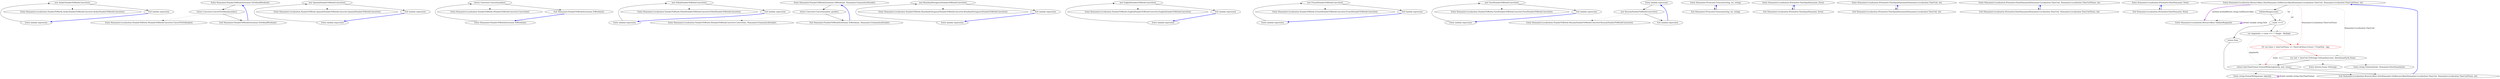 digraph  {
m0_7 [cluster="Humanizer.Localisation.NumberToWords.ArabicNumberToWordsConverter.ArabicNumberToWordsConverter()", file="DateHumanizeExtensions.cs", label="Entry Humanizer.Localisation.NumberToWords.ArabicNumberToWordsConverter.ArabicNumberToWordsConverter()", span="4-4"];
m0_40 [cluster="Humanizer.NumberToWordsExtension.ToOrdinalWords(int)", file="DateHumanizeExtensions.cs", label="Entry Humanizer.NumberToWordsExtension.ToOrdinalWords(int)", span="52-52"];
m0_41 [cluster="Humanizer.NumberToWordsExtension.ToOrdinalWords(int)", file="DateHumanizeExtensions.cs", label="return Converter.ConvertToOrdinal(number);", span="54-54"];
m0_42 [cluster="Humanizer.NumberToWordsExtension.ToOrdinalWords(int)", file="DateHumanizeExtensions.cs", label="Exit Humanizer.NumberToWordsExtension.ToOrdinalWords(int)", span="52-52"];
m0_15 [cluster="Humanizer.Localisation.NumberToWords.SpanishNumberToWordsConverter.SpanishNumberToWordsConverter()", file="DateHumanizeExtensions.cs", label="Entry Humanizer.Localisation.NumberToWords.SpanishNumberToWordsConverter.SpanishNumberToWordsConverter()", span="5-5"];
m0_43 [cluster="Humanizer.Localisation.NumberToWords.INumberToWordsConverter.ConvertToOrdinal(int)", file="DateHumanizeExtensions.cs", label="Entry Humanizer.Localisation.NumberToWords.INumberToWordsConverter.ConvertToOrdinal(int)", span="29-29"];
m0_35 [cluster="Humanizer.Localisation.NumberToWords.INumberToWordsConverter.Convert(int)", file="DateHumanizeExtensions.cs", label="Entry Humanizer.Localisation.NumberToWords.INumberToWordsConverter.Convert(int)", span="12-12"];
m0_19 [cluster="Humanizer.Localisation.NumberToWords.PolishNumberToWordsConverter.PolishNumberToWordsConverter()", file="DateHumanizeExtensions.cs", label="Entry Humanizer.Localisation.NumberToWords.PolishNumberToWordsConverter.PolishNumberToWordsConverter()", span="6-6"];
m0_32 [cluster="Humanizer.NumberToWordsExtension.ToWords(int)", file="DateHumanizeExtensions.cs", label="Entry Humanizer.NumberToWordsExtension.ToWords(int)", span="29-29"];
m0_33 [cluster="Humanizer.NumberToWordsExtension.ToWords(int)", file="DateHumanizeExtensions.cs", label="return Converter.Convert(number);", span="31-31"];
m0_34 [cluster="Humanizer.NumberToWordsExtension.ToWords(int)", file="DateHumanizeExtensions.cs", label="Exit Humanizer.NumberToWordsExtension.ToWords(int)", span="29-29"];
m0_36 [cluster="Humanizer.NumberToWordsExtension.ToWords(int, Humanizer.GrammaticalGender)", file="DateHumanizeExtensions.cs", label="Entry Humanizer.NumberToWordsExtension.ToWords(int, Humanizer.GrammaticalGender)", span="42-42"];
m0_37 [cluster="Humanizer.NumberToWordsExtension.ToWords(int, Humanizer.GrammaticalGender)", file="DateHumanizeExtensions.cs", label="return Converter.Convert(number, gender);", span="44-44"];
m0_38 [cluster="Humanizer.NumberToWordsExtension.ToWords(int, Humanizer.GrammaticalGender)", file="DateHumanizeExtensions.cs", label="Exit Humanizer.NumberToWordsExtension.ToWords(int, Humanizer.GrammaticalGender)", span="42-42"];
m0_39 [cluster="Humanizer.Localisation.NumberToWords.INumberToWordsConverter.Convert(int, Humanizer.GrammaticalGender)", file="DateHumanizeExtensions.cs", label="Entry Humanizer.Localisation.NumberToWords.INumberToWordsConverter.Convert(int, Humanizer.GrammaticalGender)", span="22-22"];
m0_23 [cluster="Humanizer.Localisation.NumberToWords.BrazilianPortugueseNumberToWordsConverter.BrazilianPortugueseNumberToWordsConverter()", file="DateHumanizeExtensions.cs", label="Entry Humanizer.Localisation.NumberToWords.BrazilianPortugueseNumberToWordsConverter.BrazilianPortugueseNumberToWordsConverter()", span="5-5"];
m0_3 [cluster="Humanizer.Localisation.NumberToWords.EnglishNumberToWordsConverter.EnglishNumberToWordsConverter()", file="DateHumanizeExtensions.cs", label="Entry Humanizer.Localisation.NumberToWords.EnglishNumberToWordsConverter.EnglishNumberToWordsConverter()", span="5-5"];
m0_31 [cluster="Humanizer.Localisation.NumberToWords.FrenchNumberToWordsConverter.FrenchNumberToWordsConverter()", file="DateHumanizeExtensions.cs", label="Entry Humanizer.Localisation.NumberToWords.FrenchNumberToWordsConverter.FrenchNumberToWordsConverter()", span="5-5"];
m0_11 [cluster="Humanizer.Localisation.NumberToWords.FarsiNumberToWordsConverter.FarsiNumberToWordsConverter()", file="DateHumanizeExtensions.cs", label="Entry Humanizer.Localisation.NumberToWords.FarsiNumberToWordsConverter.FarsiNumberToWordsConverter()", span="5-5"];
m0_28 [cluster="lambda expression", file="DateHumanizeExtensions.cs", label="Entry lambda expression", span="21-21"];
m0_0 [cluster="lambda expression", file="DateHumanizeExtensions.cs", label="Entry lambda expression", span="14-14"];
m0_1 [cluster="lambda expression", file="DateHumanizeExtensions.cs", label="new EnglishNumberToWordsConverter()", span="14-14"];
m0_2 [cluster="lambda expression", file="DateHumanizeExtensions.cs", label="Exit lambda expression", span="14-14"];
m0_4 [cluster="lambda expression", file="DateHumanizeExtensions.cs", label="Entry lambda expression", span="15-15"];
m0_5 [cluster="lambda expression", file="DateHumanizeExtensions.cs", label="new ArabicNumberToWordsConverter()", span="15-15"];
m0_6 [cluster="lambda expression", file="DateHumanizeExtensions.cs", label="Exit lambda expression", span="15-15"];
m0_8 [cluster="lambda expression", file="DateHumanizeExtensions.cs", label="Entry lambda expression", span="16-16"];
m0_9 [cluster="lambda expression", file="DateHumanizeExtensions.cs", label="new FarsiNumberToWordsConverter()", span="16-16"];
m0_10 [cluster="lambda expression", file="DateHumanizeExtensions.cs", label="Exit lambda expression", span="16-16"];
m0_12 [cluster="lambda expression", file="DateHumanizeExtensions.cs", label="Entry lambda expression", span="17-17"];
m0_13 [cluster="lambda expression", file="DateHumanizeExtensions.cs", label="new SpanishNumberToWordsConverter()", span="17-17"];
m0_14 [cluster="lambda expression", file="DateHumanizeExtensions.cs", label="Exit lambda expression", span="17-17"];
m0_16 [cluster="lambda expression", file="DateHumanizeExtensions.cs", label="Entry lambda expression", span="18-18"];
m0_17 [cluster="lambda expression", file="DateHumanizeExtensions.cs", label="new PolishNumberToWordsConverter()", span="18-18"];
m0_18 [cluster="lambda expression", file="DateHumanizeExtensions.cs", label="Exit lambda expression", span="18-18"];
m0_20 [cluster="lambda expression", file="DateHumanizeExtensions.cs", label="Entry lambda expression", span="19-19"];
m0_21 [cluster="lambda expression", file="DateHumanizeExtensions.cs", label="new BrazilianPortugueseNumberToWordsConverter()", span="19-19"];
m0_22 [cluster="lambda expression", file="DateHumanizeExtensions.cs", label="Exit lambda expression", span="19-19"];
m0_24 [cluster="lambda expression", file="DateHumanizeExtensions.cs", label="Entry lambda expression", span="20-20"];
m0_25 [cluster="lambda expression", file="DateHumanizeExtensions.cs", label="new RussianNumberToWordsConverter()", span="20-20"];
m0_26 [cluster="lambda expression", file="DateHumanizeExtensions.cs", label="Exit lambda expression", span="20-20"];
m0_29 [cluster="lambda expression", file="DateHumanizeExtensions.cs", label="new FrenchNumberToWordsConverter()", span="21-21"];
m0_30 [cluster="lambda expression", file="DateHumanizeExtensions.cs", label="Exit lambda expression", span="21-21"];
m0_27 [cluster="Humanizer.Localisation.NumberToWords.RussianNumberToWordsConverter.RussianNumberToWordsConverter()", file="DateHumanizeExtensions.cs", label="Entry Humanizer.Localisation.NumberToWords.RussianNumberToWordsConverter.RussianNumberToWordsConverter()", span="5-5"];
m3_0 [cluster="Humanizer.ITruncator.Truncate(string, int, string)", file="DefaultFormatter.cs", label="Entry Humanizer.ITruncator.Truncate(string, int, string)", span="14-14"];
m3_1 [cluster="Humanizer.ITruncator.Truncate(string, int, string)", file="DefaultFormatter.cs", label="Exit Humanizer.ITruncator.Truncate(string, int, string)", span="14-14"];
m4_4 [cluster="Humanizer.Localisation.IFormatter.TimeSpanHumanize_Zero()", file="IFormatter.cs", label="Entry Humanizer.Localisation.IFormatter.TimeSpanHumanize_Zero()", span="12-12"];
m4_5 [cluster="Humanizer.Localisation.IFormatter.TimeSpanHumanize_Zero()", file="IFormatter.cs", label="Exit Humanizer.Localisation.IFormatter.TimeSpanHumanize_Zero()", span="12-12"];
m4_6 [cluster="Humanizer.Localisation.IFormatter.TimeSpanHumanize(Humanizer.Localisation.TimeUnit, int)", file="IFormatter.cs", label="Entry Humanizer.Localisation.IFormatter.TimeSpanHumanize(Humanizer.Localisation.TimeUnit, int)", span="13-13"];
m4_7 [cluster="Humanizer.Localisation.IFormatter.TimeSpanHumanize(Humanizer.Localisation.TimeUnit, int)", file="IFormatter.cs", label="Exit Humanizer.Localisation.IFormatter.TimeSpanHumanize(Humanizer.Localisation.TimeUnit, int)", span="13-13"];
m4_2 [cluster="Humanizer.Localisation.IFormatter.DateHumanize(Humanizer.Localisation.TimeUnit, Humanizer.Localisation.TimeUnitTense, int)", file="IFormatter.cs", label="Entry Humanizer.Localisation.IFormatter.DateHumanize(Humanizer.Localisation.TimeUnit, Humanizer.Localisation.TimeUnitTense, int)", span="10-10"];
m4_3 [cluster="Humanizer.Localisation.IFormatter.DateHumanize(Humanizer.Localisation.TimeUnit, Humanizer.Localisation.TimeUnitTense, int)", file="IFormatter.cs", label="Exit Humanizer.Localisation.IFormatter.DateHumanize(Humanizer.Localisation.TimeUnit, Humanizer.Localisation.TimeUnitTense, int)", span="10-10"];
m4_0 [cluster="Humanizer.Localisation.IFormatter.DateHumanize_Now()", file="IFormatter.cs", label="Entry Humanizer.Localisation.IFormatter.DateHumanize_Now()", span="9-9"];
m4_1 [cluster="Humanizer.Localisation.IFormatter.DateHumanize_Now()", file="IFormatter.cs", label="Exit Humanizer.Localisation.IFormatter.DateHumanize_Now()", span="9-9"];
m5_9 [cluster="Humanizer.Localisation.ResourceKeys.ValidateRange(int)", file="ResourceKeys.DateHumanize.cs", label="Entry Humanizer.Localisation.ResourceKeys.ValidateRange(int)", span="9-9"];
m5_11 [cluster="string.ToQuantity(int, Humanizer.ShowQuantityAs)", file="ResourceKeys.DateHumanize.cs", label="Entry string.ToQuantity(int, Humanizer.ShowQuantityAs)", span="25-25"];
m5_0 [cluster="Humanizer.Localisation.ResourceKeys.DateHumanize.GetResourceKey(Humanizer.Localisation.TimeUnit, Humanizer.Localisation.TimeUnitTense, int)", file="ResourceKeys.DateHumanize.cs", label="Entry Humanizer.Localisation.ResourceKeys.DateHumanize.GetResourceKey(Humanizer.Localisation.TimeUnit, Humanizer.Localisation.TimeUnitTense, int)", span="27-27"];
m5_1 [cluster="Humanizer.Localisation.ResourceKeys.DateHumanize.GetResourceKey(Humanizer.Localisation.TimeUnit, Humanizer.Localisation.TimeUnitTense, int)", file="ResourceKeys.DateHumanize.cs", label="ValidateRange(count)", span="29-29"];
m5_2 [cluster="Humanizer.Localisation.ResourceKeys.DateHumanize.GetResourceKey(Humanizer.Localisation.TimeUnit, Humanizer.Localisation.TimeUnitTense, int)", file="ResourceKeys.DateHumanize.cs", label="count == 0", span="31-31"];
m5_4 [cluster="Humanizer.Localisation.ResourceKeys.DateHumanize.GetResourceKey(Humanizer.Localisation.TimeUnit, Humanizer.Localisation.TimeUnitTense, int)", file="ResourceKeys.DateHumanize.cs", label="var singularity = count == 1 ? Single : Multiple", span="34-34"];
m5_5 [cluster="Humanizer.Localisation.ResourceKeys.DateHumanize.GetResourceKey(Humanizer.Localisation.TimeUnit, Humanizer.Localisation.TimeUnitTense, int)", color=red, community=0, file="ResourceKeys.DateHumanize.cs", label="10: var tense = timeUnitTense == TimeUnitTense.Future ? FromNow : Ago", span="35-35"];
m5_6 [cluster="Humanizer.Localisation.ResourceKeys.DateHumanize.GetResourceKey(Humanizer.Localisation.TimeUnit, Humanizer.Localisation.TimeUnitTense, int)", file="ResourceKeys.DateHumanize.cs", label="var unit = timeUnit.ToString().ToQuantity(count, ShowQuantityAs.None)", span="36-36"];
m5_3 [cluster="Humanizer.Localisation.ResourceKeys.DateHumanize.GetResourceKey(Humanizer.Localisation.TimeUnit, Humanizer.Localisation.TimeUnitTense, int)", file="ResourceKeys.DateHumanize.cs", label="return Now;", span="32-32"];
m5_7 [cluster="Humanizer.Localisation.ResourceKeys.DateHumanize.GetResourceKey(Humanizer.Localisation.TimeUnit, Humanizer.Localisation.TimeUnitTense, int)", file="ResourceKeys.DateHumanize.cs", label="return DateTimeFormat.FormatWith(singularity, unit, tense);", span="37-37"];
m5_8 [cluster="Humanizer.Localisation.ResourceKeys.DateHumanize.GetResourceKey(Humanizer.Localisation.TimeUnit, Humanizer.Localisation.TimeUnitTense, int)", file="ResourceKeys.DateHumanize.cs", label="Exit Humanizer.Localisation.ResourceKeys.DateHumanize.GetResourceKey(Humanizer.Localisation.TimeUnit, Humanizer.Localisation.TimeUnitTense, int)", span="27-27"];
m5_10 [cluster="System.Enum.ToString()", file="ResourceKeys.DateHumanize.cs", label="Entry System.Enum.ToString()", span="0-0"];
m5_12 [cluster="string.FormatWith(params object[])", file="ResourceKeys.DateHumanize.cs", label="Entry string.FormatWith(params object[])", span="15-15"];
m0_40 -> m0_41  [key=0, style=solid];
m0_41 -> m0_42  [key=0, style=solid];
m0_41 -> m0_43  [key=2, style=dotted];
m0_42 -> m0_40  [color=blue, key=0, style=bold];
m0_32 -> m0_33  [key=0, style=solid];
m0_33 -> m0_34  [key=0, style=solid];
m0_33 -> m0_35  [key=2, style=dotted];
m0_34 -> m0_32  [color=blue, key=0, style=bold];
m0_36 -> m0_37  [key=0, style=solid];
m0_37 -> m0_38  [key=0, style=solid];
m0_37 -> m0_39  [key=2, style=dotted];
m0_38 -> m0_36  [color=blue, key=0, style=bold];
m0_28 -> m0_29  [key=0, style=solid];
m0_0 -> m0_1  [key=0, style=solid];
m0_1 -> m0_2  [key=0, style=solid];
m0_1 -> m0_3  [key=2, style=dotted];
m0_2 -> m0_0  [color=blue, key=0, style=bold];
m0_4 -> m0_5  [key=0, style=solid];
m0_5 -> m0_6  [key=0, style=solid];
m0_5 -> m0_7  [key=2, style=dotted];
m0_6 -> m0_4  [color=blue, key=0, style=bold];
m0_8 -> m0_9  [key=0, style=solid];
m0_9 -> m0_10  [key=0, style=solid];
m0_9 -> m0_11  [key=2, style=dotted];
m0_10 -> m0_8  [color=blue, key=0, style=bold];
m0_12 -> m0_13  [key=0, style=solid];
m0_13 -> m0_14  [key=0, style=solid];
m0_13 -> m0_15  [key=2, style=dotted];
m0_14 -> m0_12  [color=blue, key=0, style=bold];
m0_16 -> m0_17  [key=0, style=solid];
m0_17 -> m0_18  [key=0, style=solid];
m0_17 -> m0_19  [key=2, style=dotted];
m0_18 -> m0_16  [color=blue, key=0, style=bold];
m0_20 -> m0_21  [key=0, style=solid];
m0_21 -> m0_22  [key=0, style=solid];
m0_21 -> m0_23  [key=2, style=dotted];
m0_22 -> m0_20  [color=blue, key=0, style=bold];
m0_24 -> m0_25  [key=0, style=solid];
m0_25 -> m0_26  [key=0, style=solid];
m0_25 -> m0_27  [key=2, style=dotted];
m0_26 -> m0_24  [color=blue, key=0, style=bold];
m0_29 -> m0_30  [key=0, style=solid];
m0_29 -> m0_31  [key=2, style=dotted];
m0_30 -> m0_28  [color=blue, key=0, style=bold];
m3_0 -> m3_1  [key=0, style=solid];
m3_1 -> m3_0  [color=blue, key=0, style=bold];
m4_4 -> m4_5  [key=0, style=solid];
m4_5 -> m4_4  [color=blue, key=0, style=bold];
m4_6 -> m4_7  [key=0, style=solid];
m4_7 -> m4_6  [color=blue, key=0, style=bold];
m4_2 -> m4_3  [key=0, style=solid];
m4_3 -> m4_2  [color=blue, key=0, style=bold];
m4_0 -> m4_1  [key=0, style=solid];
m4_1 -> m4_0  [color=blue, key=0, style=bold];
m5_9 -> m5_9  [color=darkorchid, key=3, label="Field variable string Now", style=bold];
m5_0 -> m5_1  [key=0, style=solid];
m5_0 -> m5_2  [color=darkseagreen4, key=1, label=int, style=dashed];
m5_0 -> m5_4  [color=darkseagreen4, key=1, label=int, style=dashed];
m5_0 -> m5_5  [color=red, key=1, label="Humanizer.Localisation.TimeUnitTense", style=dashed];
m5_0 -> m5_6  [color=darkseagreen4, key=1, label="Humanizer.Localisation.TimeUnit", style=dashed];
m5_0 -> m5_9  [color=darkorchid, key=3, label="method methodReturn string GetResourceKey", style=bold];
m5_1 -> m5_2  [key=0, style=solid];
m5_1 -> m5_9  [key=2, style=dotted];
m5_2 -> m5_3  [key=0, style=solid];
m5_2 -> m5_4  [key=0, style=solid];
m5_4 -> m5_5  [color=red, key=0, style=solid];
m5_4 -> m5_7  [color=darkseagreen4, key=1, label=singularity, style=dashed];
m5_5 -> m5_6  [color=red, key=0, style=solid];
m5_5 -> m5_7  [color=red, key=1, label=tense, style=dashed];
m5_6 -> m5_7  [key=0, style=solid];
m5_6 -> m5_10  [key=2, style=dotted];
m5_6 -> m5_11  [key=2, style=dotted];
m5_3 -> m5_8  [key=0, style=solid];
m5_7 -> m5_8  [key=0, style=solid];
m5_7 -> m5_12  [key=2, style=dotted];
m5_8 -> m5_0  [color=blue, key=0, style=bold];
m5_12 -> m5_12  [color=darkorchid, key=3, label="Field variable string DateTimeFormat", style=bold];
}
